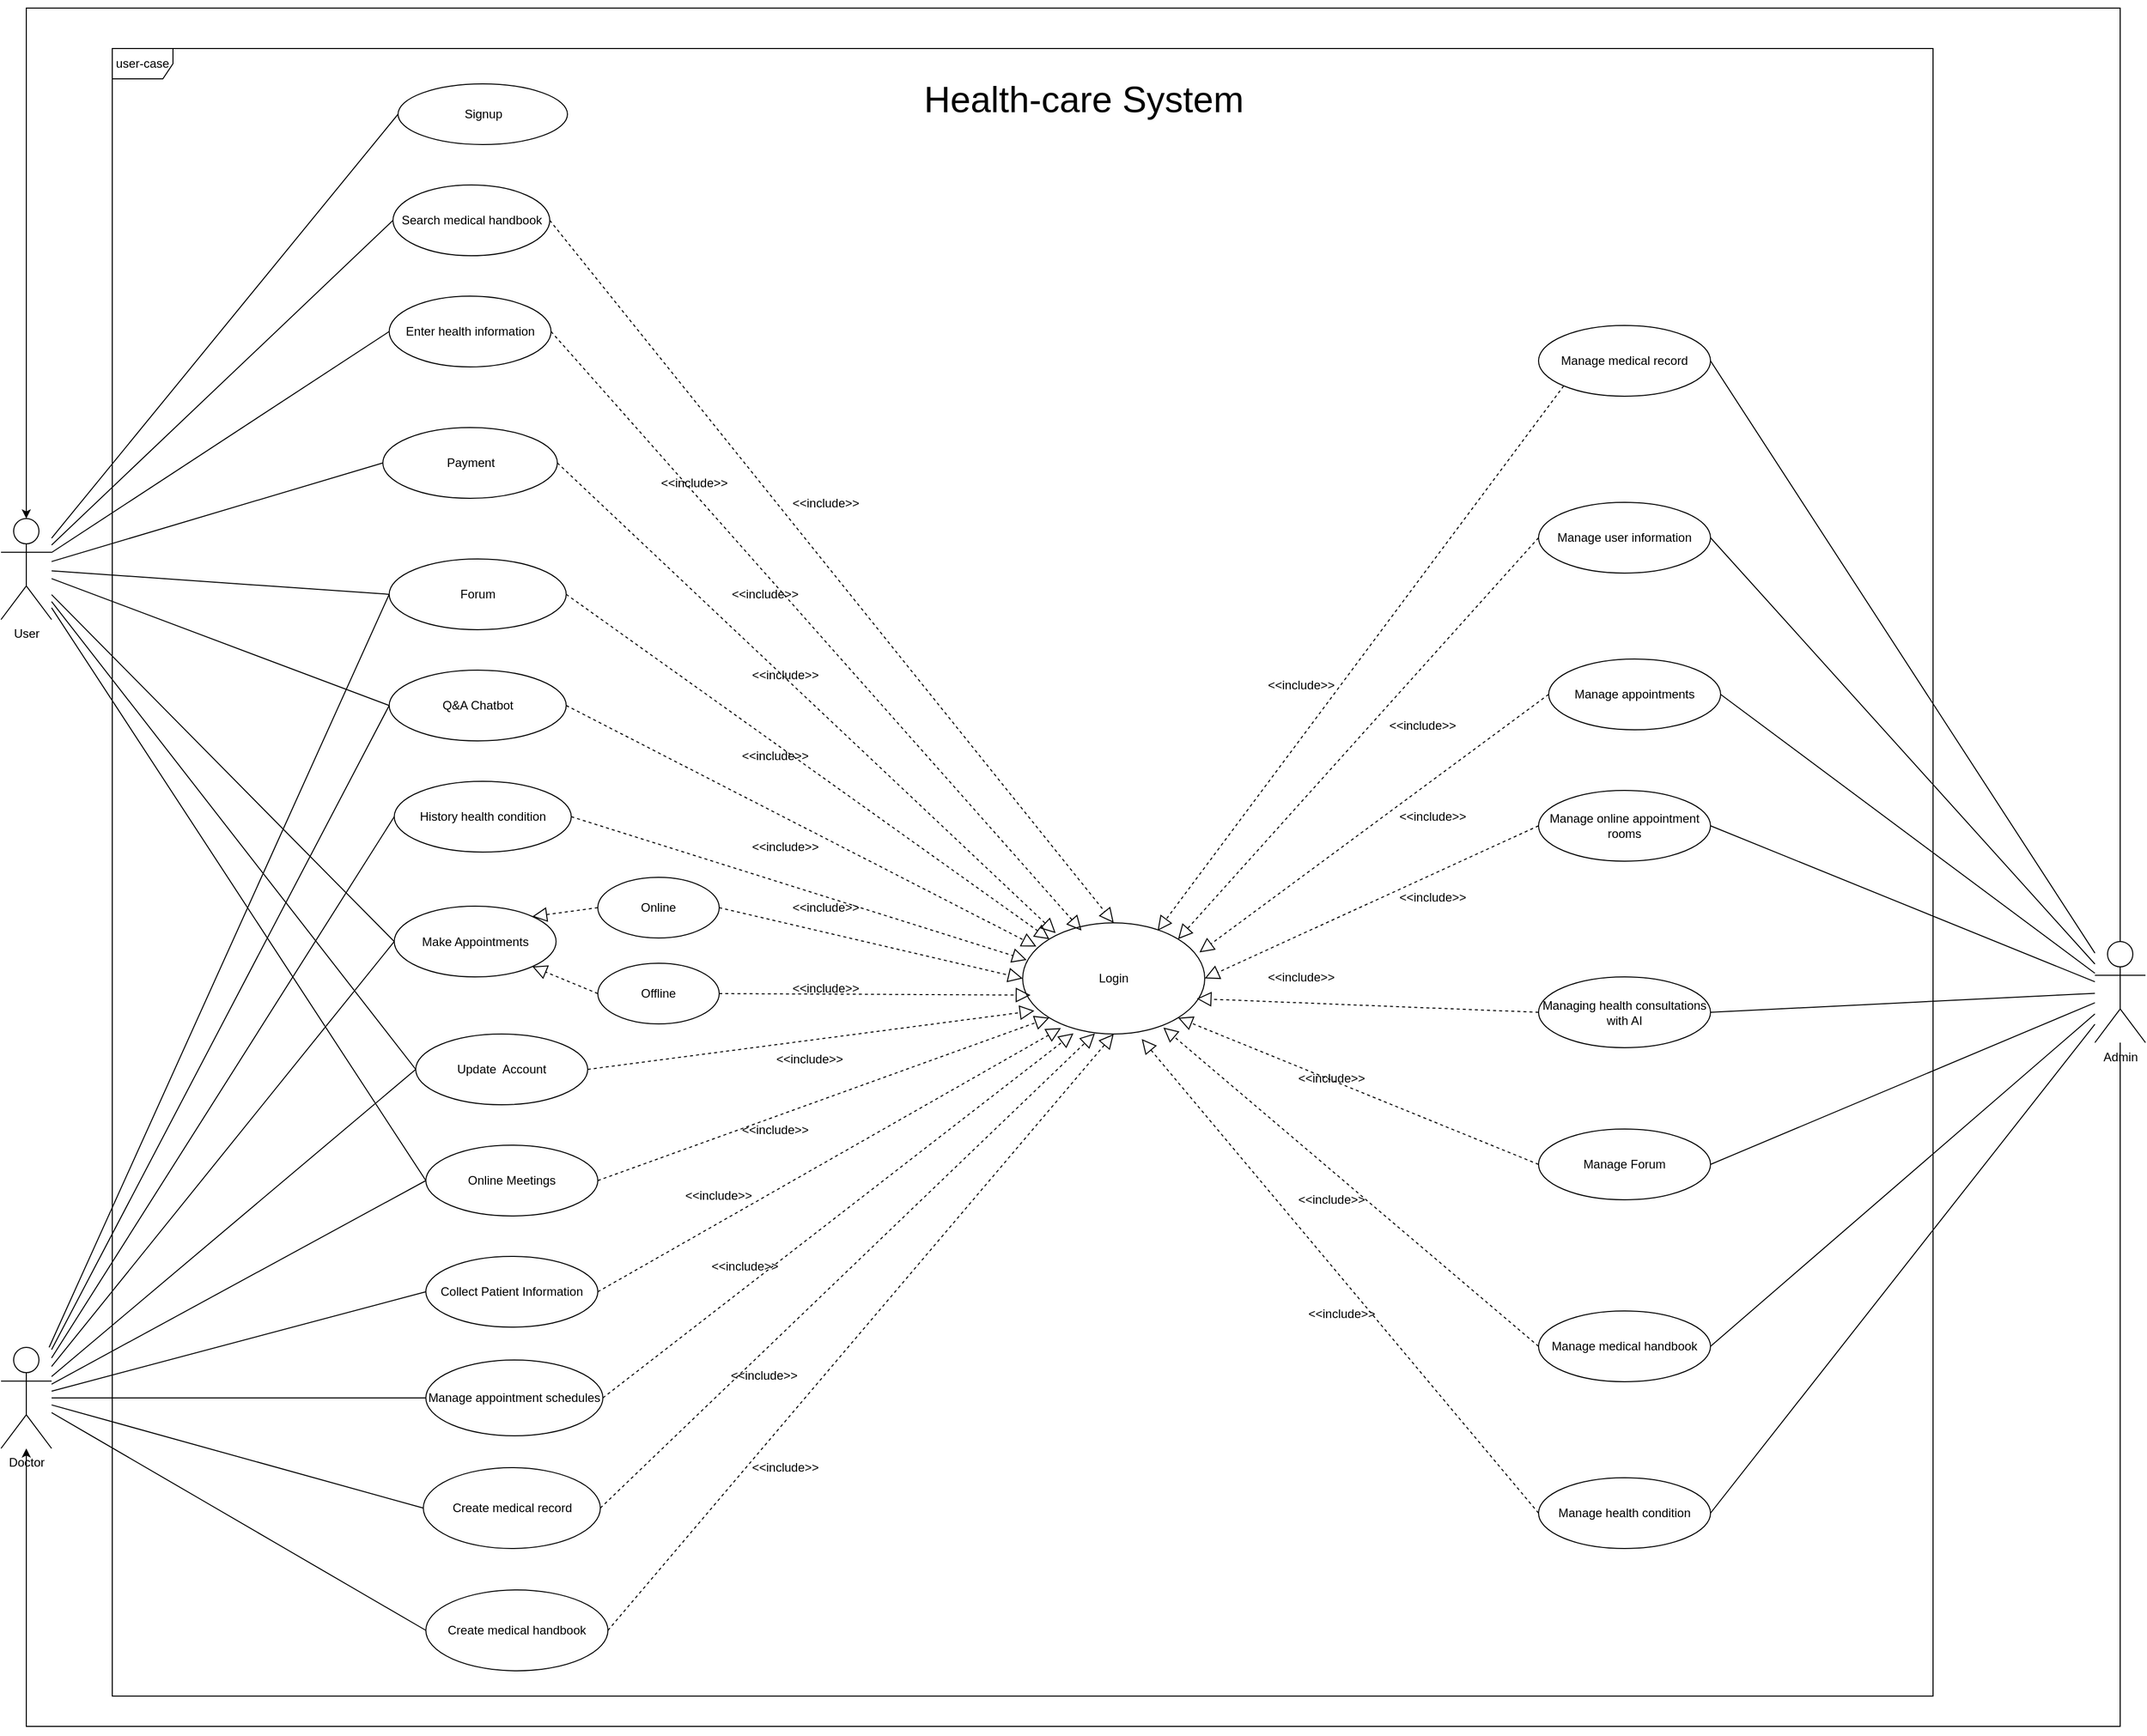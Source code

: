<mxfile version="24.6.5" type="device">
  <diagram name="Page-1" id="YpmFl6RLY5-rkexw7wI3">
    <mxGraphModel dx="2492" dy="1916" grid="1" gridSize="10" guides="1" tooltips="1" connect="1" arrows="1" fold="1" page="1" pageScale="1" pageWidth="827" pageHeight="1169" math="0" shadow="0">
      <root>
        <mxCell id="0" />
        <mxCell id="1" parent="0" />
        <mxCell id="4" value="Enter health information" style="ellipse;whiteSpace=wrap;html=1;" parent="1" vertex="1">
          <mxGeometry x="273.75" y="25" width="160" height="70" as="geometry" />
        </mxCell>
        <mxCell id="8" value="Q&amp;amp;A Chatbot" style="ellipse;whiteSpace=wrap;html=1;" parent="1" vertex="1">
          <mxGeometry x="273.75" y="395" width="175" height="70" as="geometry" />
        </mxCell>
        <mxCell id="I8SMGzkrn-MTmd3JpzDd-20" value="User" style="shape=umlActor;verticalLabelPosition=bottom;verticalAlign=top;html=1;outlineConnect=0;" parent="1" vertex="1">
          <mxGeometry x="-110" y="245" width="50" height="100" as="geometry" />
        </mxCell>
        <mxCell id="I8SMGzkrn-MTmd3JpzDd-22" value="Signup" style="ellipse;whiteSpace=wrap;html=1;" parent="1" vertex="1">
          <mxGeometry x="282.5" y="-185" width="167.5" height="60" as="geometry" />
        </mxCell>
        <mxCell id="I8SMGzkrn-MTmd3JpzDd-23" value="Login" style="ellipse;whiteSpace=wrap;html=1;" parent="1" vertex="1">
          <mxGeometry x="900" y="645" width="180" height="110" as="geometry" />
        </mxCell>
        <mxCell id="I8SMGzkrn-MTmd3JpzDd-28" value="Payment" style="ellipse;whiteSpace=wrap;html=1;" parent="1" vertex="1">
          <mxGeometry x="267.5" y="155" width="172.5" height="70" as="geometry" />
        </mxCell>
        <mxCell id="I8SMGzkrn-MTmd3JpzDd-29" value="" style="endArrow=none;html=1;rounded=0;entryX=0;entryY=0.5;entryDx=0;entryDy=0;" parent="1" source="I8SMGzkrn-MTmd3JpzDd-20" target="I8SMGzkrn-MTmd3JpzDd-71" edge="1">
          <mxGeometry width="50" height="50" relative="1" as="geometry">
            <mxPoint x="210" y="635" as="sourcePoint" />
            <mxPoint x="260" y="895" as="targetPoint" />
          </mxGeometry>
        </mxCell>
        <mxCell id="I8SMGzkrn-MTmd3JpzDd-31" value="" style="endArrow=none;html=1;rounded=0;entryX=0;entryY=0.5;entryDx=0;entryDy=0;" parent="1" source="I8SMGzkrn-MTmd3JpzDd-20" target="I8SMGzkrn-MTmd3JpzDd-74" edge="1">
          <mxGeometry width="50" height="50" relative="1" as="geometry">
            <mxPoint x="210" y="635" as="sourcePoint" />
            <mxPoint x="252.5" y="635" as="targetPoint" />
          </mxGeometry>
        </mxCell>
        <mxCell id="I8SMGzkrn-MTmd3JpzDd-32" value="" style="endArrow=none;html=1;rounded=0;entryX=0;entryY=0.5;entryDx=0;entryDy=0;" parent="1" source="I8SMGzkrn-MTmd3JpzDd-20" target="I8SMGzkrn-MTmd3JpzDd-72" edge="1">
          <mxGeometry width="50" height="50" relative="1" as="geometry">
            <mxPoint x="220" y="645" as="sourcePoint" />
            <mxPoint x="272.5" y="785.0" as="targetPoint" />
          </mxGeometry>
        </mxCell>
        <mxCell id="I8SMGzkrn-MTmd3JpzDd-33" value="" style="endArrow=none;html=1;rounded=0;entryX=0;entryY=0.5;entryDx=0;entryDy=0;" parent="1" source="I8SMGzkrn-MTmd3JpzDd-20" target="8" edge="1">
          <mxGeometry width="50" height="50" relative="1" as="geometry">
            <mxPoint x="230" y="655" as="sourcePoint" />
            <mxPoint x="280" y="605" as="targetPoint" />
          </mxGeometry>
        </mxCell>
        <mxCell id="I8SMGzkrn-MTmd3JpzDd-34" value="" style="endArrow=none;html=1;rounded=0;entryX=0;entryY=0.5;entryDx=0;entryDy=0;" parent="1" source="I8SMGzkrn-MTmd3JpzDd-20" target="I8SMGzkrn-MTmd3JpzDd-28" edge="1">
          <mxGeometry width="50" height="50" relative="1" as="geometry">
            <mxPoint x="240" y="665" as="sourcePoint" />
            <mxPoint x="240" y="375" as="targetPoint" />
          </mxGeometry>
        </mxCell>
        <mxCell id="I8SMGzkrn-MTmd3JpzDd-35" value="" style="endArrow=none;html=1;rounded=0;entryX=0;entryY=0.5;entryDx=0;entryDy=0;" parent="1" source="I8SMGzkrn-MTmd3JpzDd-20" target="I8SMGzkrn-MTmd3JpzDd-76" edge="1">
          <mxGeometry width="50" height="50" relative="1" as="geometry">
            <mxPoint x="250" y="675" as="sourcePoint" />
            <mxPoint x="267.5" y="220" as="targetPoint" />
          </mxGeometry>
        </mxCell>
        <mxCell id="I8SMGzkrn-MTmd3JpzDd-36" value="" style="endArrow=none;html=1;rounded=0;entryX=0;entryY=0.5;entryDx=0;entryDy=0;" parent="1" source="I8SMGzkrn-MTmd3JpzDd-20" target="4" edge="1">
          <mxGeometry width="50" height="50" relative="1" as="geometry">
            <mxPoint x="260" y="685" as="sourcePoint" />
            <mxPoint x="310" y="635" as="targetPoint" />
          </mxGeometry>
        </mxCell>
        <mxCell id="I8SMGzkrn-MTmd3JpzDd-37" value="" style="endArrow=none;html=1;rounded=0;entryX=0;entryY=0.5;entryDx=0;entryDy=0;" parent="1" source="I8SMGzkrn-MTmd3JpzDd-20" target="I8SMGzkrn-MTmd3JpzDd-77" edge="1">
          <mxGeometry width="50" height="50" relative="1" as="geometry">
            <mxPoint x="-40" y="315" as="sourcePoint" />
            <mxPoint x="240" y="15" as="targetPoint" />
          </mxGeometry>
        </mxCell>
        <mxCell id="I8SMGzkrn-MTmd3JpzDd-38" value="" style="endArrow=none;html=1;rounded=0;entryX=0;entryY=0.5;entryDx=0;entryDy=0;" parent="1" source="I8SMGzkrn-MTmd3JpzDd-20" target="I8SMGzkrn-MTmd3JpzDd-22" edge="1">
          <mxGeometry width="50" height="50" relative="1" as="geometry">
            <mxPoint x="280" y="705" as="sourcePoint" />
            <mxPoint x="330" y="655" as="targetPoint" />
          </mxGeometry>
        </mxCell>
        <mxCell id="I8SMGzkrn-MTmd3JpzDd-39" value="" style="endArrow=block;dashed=1;endFill=0;endSize=12;html=1;rounded=0;entryX=0.5;entryY=0;entryDx=0;entryDy=0;exitX=1;exitY=0.5;exitDx=0;exitDy=0;" parent="1" source="I8SMGzkrn-MTmd3JpzDd-77" target="I8SMGzkrn-MTmd3JpzDd-23" edge="1">
          <mxGeometry width="160" relative="1" as="geometry">
            <mxPoint x="197.5" y="-55" as="sourcePoint" />
            <mxPoint x="650" y="560" as="targetPoint" />
          </mxGeometry>
        </mxCell>
        <mxCell id="I8SMGzkrn-MTmd3JpzDd-40" value="&amp;lt;&amp;lt;include&amp;gt;&amp;gt;" style="text;html=1;align=center;verticalAlign=middle;resizable=0;points=[];autosize=1;strokeColor=none;fillColor=none;" parent="1" vertex="1">
          <mxGeometry x="660" y="215" width="90" height="30" as="geometry" />
        </mxCell>
        <mxCell id="I8SMGzkrn-MTmd3JpzDd-41" value="" style="endArrow=block;dashed=1;endFill=0;endSize=12;html=1;rounded=0;exitX=1;exitY=0.5;exitDx=0;exitDy=0;entryX=0.323;entryY=0.069;entryDx=0;entryDy=0;entryPerimeter=0;" parent="1" source="4" target="I8SMGzkrn-MTmd3JpzDd-23" edge="1">
          <mxGeometry width="160" relative="1" as="geometry">
            <mxPoint x="490" y="-30" as="sourcePoint" />
            <mxPoint x="660" y="160" as="targetPoint" />
          </mxGeometry>
        </mxCell>
        <mxCell id="I8SMGzkrn-MTmd3JpzDd-44" value="" style="endArrow=block;dashed=1;endFill=0;endSize=12;html=1;rounded=0;exitX=1;exitY=0.5;exitDx=0;exitDy=0;entryX=0.181;entryY=0.092;entryDx=0;entryDy=0;entryPerimeter=0;" parent="1" source="I8SMGzkrn-MTmd3JpzDd-28" target="I8SMGzkrn-MTmd3JpzDd-23" edge="1">
          <mxGeometry width="160" relative="1" as="geometry">
            <mxPoint x="220" y="370" as="sourcePoint" />
            <mxPoint x="860" y="610" as="targetPoint" />
          </mxGeometry>
        </mxCell>
        <mxCell id="I8SMGzkrn-MTmd3JpzDd-45" value="" style="endArrow=block;dashed=1;endFill=0;endSize=12;html=1;rounded=0;exitX=1;exitY=0.5;exitDx=0;exitDy=0;entryX=0;entryY=0;entryDx=0;entryDy=0;" parent="1" source="I8SMGzkrn-MTmd3JpzDd-76" target="I8SMGzkrn-MTmd3JpzDd-23" edge="1">
          <mxGeometry width="160" relative="1" as="geometry">
            <mxPoint x="197.5" y="205" as="sourcePoint" />
            <mxPoint x="910" y="670" as="targetPoint" />
          </mxGeometry>
        </mxCell>
        <mxCell id="I8SMGzkrn-MTmd3JpzDd-46" value="&amp;lt;&amp;lt;include&amp;gt;&amp;gt;" style="text;html=1;align=center;verticalAlign=middle;resizable=0;points=[];autosize=1;strokeColor=none;fillColor=none;" parent="1" vertex="1">
          <mxGeometry x="530" y="195" width="90" height="30" as="geometry" />
        </mxCell>
        <mxCell id="I8SMGzkrn-MTmd3JpzDd-48" value="&amp;lt;&amp;lt;include&amp;gt;&amp;gt;" style="text;html=1;align=center;verticalAlign=middle;resizable=0;points=[];autosize=1;strokeColor=none;fillColor=none;" parent="1" vertex="1">
          <mxGeometry x="600" y="305" width="90" height="30" as="geometry" />
        </mxCell>
        <mxCell id="I8SMGzkrn-MTmd3JpzDd-49" value="" style="endArrow=block;dashed=1;endFill=0;endSize=12;html=1;rounded=0;exitX=1;exitY=0.5;exitDx=0;exitDy=0;entryX=0.075;entryY=0.213;entryDx=0;entryDy=0;entryPerimeter=0;" parent="1" source="8" target="I8SMGzkrn-MTmd3JpzDd-23" edge="1">
          <mxGeometry width="160" relative="1" as="geometry">
            <mxPoint x="490" y="320" as="sourcePoint" />
            <mxPoint x="860" y="660" as="targetPoint" />
          </mxGeometry>
        </mxCell>
        <mxCell id="I8SMGzkrn-MTmd3JpzDd-50" value="&amp;lt;&amp;lt;include&amp;gt;&amp;gt;" style="text;html=1;align=center;verticalAlign=middle;resizable=0;points=[];autosize=1;strokeColor=none;fillColor=none;" parent="1" vertex="1">
          <mxGeometry x="620" y="385" width="90" height="30" as="geometry" />
        </mxCell>
        <mxCell id="I8SMGzkrn-MTmd3JpzDd-51" value="" style="endArrow=block;dashed=1;endFill=0;endSize=12;html=1;rounded=0;exitX=1;exitY=0.5;exitDx=0;exitDy=0;entryX=0;entryY=0.5;entryDx=0;entryDy=0;" parent="1" source="I8SMGzkrn-MTmd3JpzDd-81" target="I8SMGzkrn-MTmd3JpzDd-23" edge="1">
          <mxGeometry width="160" relative="1" as="geometry">
            <mxPoint x="410" y="680" as="sourcePoint" />
            <mxPoint x="1170" y="740" as="targetPoint" />
          </mxGeometry>
        </mxCell>
        <mxCell id="I8SMGzkrn-MTmd3JpzDd-52" value="&amp;lt;&amp;lt;include&amp;gt;&amp;gt;" style="text;html=1;align=center;verticalAlign=middle;resizable=0;points=[];autosize=1;strokeColor=none;fillColor=none;" parent="1" vertex="1">
          <mxGeometry x="644" y="764.5" width="90" height="30" as="geometry" />
        </mxCell>
        <mxCell id="I8SMGzkrn-MTmd3JpzDd-53" value="" style="endArrow=block;dashed=1;endFill=0;endSize=12;html=1;rounded=0;exitX=1;exitY=0.5;exitDx=0;exitDy=0;entryX=0.064;entryY=0.791;entryDx=0;entryDy=0;entryPerimeter=0;" parent="1" source="I8SMGzkrn-MTmd3JpzDd-72" target="I8SMGzkrn-MTmd3JpzDd-23" edge="1">
          <mxGeometry width="160" relative="1" as="geometry">
            <mxPoint x="202.5" y="770.0" as="sourcePoint" />
            <mxPoint x="1170" y="760" as="targetPoint" />
          </mxGeometry>
        </mxCell>
        <mxCell id="I8SMGzkrn-MTmd3JpzDd-54" value="&amp;lt;&amp;lt;include&amp;gt;&amp;gt;" style="text;html=1;align=center;verticalAlign=middle;resizable=0;points=[];autosize=1;strokeColor=none;fillColor=none;" parent="1" vertex="1">
          <mxGeometry x="610" y="465" width="90" height="30" as="geometry" />
        </mxCell>
        <mxCell id="I8SMGzkrn-MTmd3JpzDd-55" value="" style="endArrow=block;dashed=1;endFill=0;endSize=12;html=1;rounded=0;exitX=1;exitY=0.5;exitDx=0;exitDy=0;entryX=0;entryY=1;entryDx=0;entryDy=0;" parent="1" source="I8SMGzkrn-MTmd3JpzDd-71" target="I8SMGzkrn-MTmd3JpzDd-23" edge="1">
          <mxGeometry width="160" relative="1" as="geometry">
            <mxPoint x="260" y="900" as="sourcePoint" />
            <mxPoint x="1070" y="790" as="targetPoint" />
          </mxGeometry>
        </mxCell>
        <mxCell id="I8SMGzkrn-MTmd3JpzDd-56" value="&amp;lt;&amp;lt;include&amp;gt;&amp;gt;" style="text;html=1;align=center;verticalAlign=middle;resizable=0;points=[];autosize=1;strokeColor=none;fillColor=none;" parent="1" vertex="1">
          <mxGeometry x="660" y="615" width="90" height="30" as="geometry" />
        </mxCell>
        <mxCell id="I8SMGzkrn-MTmd3JpzDd-59" value="Doctor" style="shape=umlActor;verticalLabelPosition=bottom;verticalAlign=top;html=1;outlineConnect=0;" parent="1" vertex="1">
          <mxGeometry x="-110" y="1065" width="50" height="100" as="geometry" />
        </mxCell>
        <mxCell id="I8SMGzkrn-MTmd3JpzDd-150" style="edgeStyle=orthogonalEdgeStyle;rounded=0;orthogonalLoop=1;jettySize=auto;html=1;entryX=0.5;entryY=0;entryDx=0;entryDy=0;entryPerimeter=0;" parent="1" source="I8SMGzkrn-MTmd3JpzDd-62" target="I8SMGzkrn-MTmd3JpzDd-20" edge="1">
          <mxGeometry relative="1" as="geometry">
            <mxPoint x="-172.0" y="-180" as="targetPoint" />
            <Array as="points">
              <mxPoint x="1985" y="-260" />
              <mxPoint x="-85" y="-260" />
            </Array>
          </mxGeometry>
        </mxCell>
        <mxCell id="I8SMGzkrn-MTmd3JpzDd-151" style="edgeStyle=orthogonalEdgeStyle;rounded=0;orthogonalLoop=1;jettySize=auto;html=1;" parent="1" source="I8SMGzkrn-MTmd3JpzDd-62" target="I8SMGzkrn-MTmd3JpzDd-59" edge="1">
          <mxGeometry relative="1" as="geometry">
            <mxPoint x="-110" y="1510" as="targetPoint" />
            <Array as="points">
              <mxPoint x="1985" y="1440" />
              <mxPoint x="-85" y="1440" />
            </Array>
          </mxGeometry>
        </mxCell>
        <mxCell id="I8SMGzkrn-MTmd3JpzDd-62" value="Admin" style="shape=umlActor;verticalLabelPosition=bottom;verticalAlign=top;html=1;outlineConnect=0;" parent="1" vertex="1">
          <mxGeometry x="1960" y="663.5" width="50" height="100" as="geometry" />
        </mxCell>
        <mxCell id="I8SMGzkrn-MTmd3JpzDd-64" value="Collect Patient Information" style="ellipse;whiteSpace=wrap;html=1;" parent="1" vertex="1">
          <mxGeometry x="310" y="975" width="170" height="70" as="geometry" />
        </mxCell>
        <mxCell id="I8SMGzkrn-MTmd3JpzDd-66" value="" style="endArrow=none;html=1;rounded=0;entryX=0;entryY=0.5;entryDx=0;entryDy=0;" parent="1" source="I8SMGzkrn-MTmd3JpzDd-59" target="I8SMGzkrn-MTmd3JpzDd-64" edge="1">
          <mxGeometry width="50" height="50" relative="1" as="geometry">
            <mxPoint x="1350" y="675" as="sourcePoint" />
            <mxPoint x="1400" y="625" as="targetPoint" />
          </mxGeometry>
        </mxCell>
        <mxCell id="I8SMGzkrn-MTmd3JpzDd-68" value="" style="endArrow=none;html=1;rounded=0;entryX=0;entryY=0.5;entryDx=0;entryDy=0;" parent="1" source="I8SMGzkrn-MTmd3JpzDd-59" target="I8SMGzkrn-MTmd3JpzDd-71" edge="1">
          <mxGeometry width="50" height="50" relative="1" as="geometry">
            <mxPoint x="-150" y="1235" as="sourcePoint" />
            <mxPoint x="70" y="845" as="targetPoint" />
          </mxGeometry>
        </mxCell>
        <mxCell id="I8SMGzkrn-MTmd3JpzDd-71" value="Online Meetings" style="ellipse;whiteSpace=wrap;html=1;" parent="1" vertex="1">
          <mxGeometry x="310" y="865" width="170" height="70" as="geometry" />
        </mxCell>
        <mxCell id="I8SMGzkrn-MTmd3JpzDd-72" value="Update&amp;nbsp; Account" style="ellipse;whiteSpace=wrap;html=1;" parent="1" vertex="1">
          <mxGeometry x="300" y="755" width="170" height="70" as="geometry" />
        </mxCell>
        <mxCell id="I8SMGzkrn-MTmd3JpzDd-73" value="Manage appointment schedules" style="ellipse;whiteSpace=wrap;html=1;" parent="1" vertex="1">
          <mxGeometry x="310" y="1077.5" width="175" height="75" as="geometry" />
        </mxCell>
        <mxCell id="I8SMGzkrn-MTmd3JpzDd-74" value="Make Appointments" style="ellipse;whiteSpace=wrap;html=1;" parent="1" vertex="1">
          <mxGeometry x="278.75" y="628.5" width="160" height="70" as="geometry" />
        </mxCell>
        <mxCell id="I8SMGzkrn-MTmd3JpzDd-76" value="Forum" style="ellipse;whiteSpace=wrap;html=1;" parent="1" vertex="1">
          <mxGeometry x="273.75" y="285" width="175" height="70" as="geometry" />
        </mxCell>
        <mxCell id="I8SMGzkrn-MTmd3JpzDd-77" value="Search medical handbook" style="ellipse;whiteSpace=wrap;html=1;" parent="1" vertex="1">
          <mxGeometry x="277.5" y="-85" width="155" height="70" as="geometry" />
        </mxCell>
        <mxCell id="I8SMGzkrn-MTmd3JpzDd-80" value="" style="endArrow=block;dashed=1;endFill=0;endSize=12;html=1;rounded=0;entryX=1;entryY=0;entryDx=0;entryDy=0;exitX=0;exitY=0.5;exitDx=0;exitDy=0;" parent="1" source="I8SMGzkrn-MTmd3JpzDd-81" target="I8SMGzkrn-MTmd3JpzDd-74" edge="1">
          <mxGeometry width="160" relative="1" as="geometry">
            <mxPoint x="480" y="585" as="sourcePoint" />
            <mxPoint x="610" y="715" as="targetPoint" />
          </mxGeometry>
        </mxCell>
        <mxCell id="I8SMGzkrn-MTmd3JpzDd-81" value="Online" style="ellipse;whiteSpace=wrap;html=1;" parent="1" vertex="1">
          <mxGeometry x="480" y="600" width="120" height="60" as="geometry" />
        </mxCell>
        <mxCell id="I8SMGzkrn-MTmd3JpzDd-83" value="Offline" style="ellipse;whiteSpace=wrap;html=1;" parent="1" vertex="1">
          <mxGeometry x="480" y="685" width="120" height="60" as="geometry" />
        </mxCell>
        <mxCell id="I8SMGzkrn-MTmd3JpzDd-84" value="" style="endArrow=block;dashed=1;endFill=0;endSize=12;html=1;rounded=0;entryX=1;entryY=1;entryDx=0;entryDy=0;exitX=0;exitY=0.5;exitDx=0;exitDy=0;" parent="1" source="I8SMGzkrn-MTmd3JpzDd-83" target="I8SMGzkrn-MTmd3JpzDd-74" edge="1">
          <mxGeometry width="160" relative="1" as="geometry">
            <mxPoint x="450" y="715" as="sourcePoint" />
            <mxPoint x="610" y="715" as="targetPoint" />
          </mxGeometry>
        </mxCell>
        <mxCell id="I8SMGzkrn-MTmd3JpzDd-85" value="" style="endArrow=block;dashed=1;endFill=0;endSize=12;html=1;rounded=0;exitX=1;exitY=0.5;exitDx=0;exitDy=0;entryX=0.043;entryY=0.65;entryDx=0;entryDy=0;entryPerimeter=0;" parent="1" source="I8SMGzkrn-MTmd3JpzDd-83" target="I8SMGzkrn-MTmd3JpzDd-23" edge="1">
          <mxGeometry width="160" relative="1" as="geometry">
            <mxPoint x="360" y="590" as="sourcePoint" />
            <mxPoint x="1180" y="750" as="targetPoint" />
          </mxGeometry>
        </mxCell>
        <mxCell id="I8SMGzkrn-MTmd3JpzDd-86" value="&amp;lt;&amp;lt;include&amp;gt;&amp;gt;" style="text;html=1;align=center;verticalAlign=middle;resizable=0;points=[];autosize=1;strokeColor=none;fillColor=none;" parent="1" vertex="1">
          <mxGeometry x="660" y="694.5" width="90" height="30" as="geometry" />
        </mxCell>
        <mxCell id="I8SMGzkrn-MTmd3JpzDd-87" value="&amp;lt;&amp;lt;include&amp;gt;&amp;gt;" style="text;html=1;align=center;verticalAlign=middle;resizable=0;points=[];autosize=1;strokeColor=none;fillColor=none;" parent="1" vertex="1">
          <mxGeometry x="610" y="835" width="90" height="30" as="geometry" />
        </mxCell>
        <mxCell id="I8SMGzkrn-MTmd3JpzDd-88" value="" style="endArrow=none;html=1;rounded=0;entryX=0;entryY=0.5;entryDx=0;entryDy=0;" parent="1" source="I8SMGzkrn-MTmd3JpzDd-59" target="I8SMGzkrn-MTmd3JpzDd-72" edge="1">
          <mxGeometry width="50" height="50" relative="1" as="geometry">
            <mxPoint x="-180" y="1280" as="sourcePoint" />
            <mxPoint x="334" y="974" as="targetPoint" />
          </mxGeometry>
        </mxCell>
        <mxCell id="I8SMGzkrn-MTmd3JpzDd-89" value="" style="endArrow=none;html=1;rounded=0;entryX=0;entryY=0.5;entryDx=0;entryDy=0;" parent="1" source="I8SMGzkrn-MTmd3JpzDd-59" target="I8SMGzkrn-MTmd3JpzDd-74" edge="1">
          <mxGeometry width="50" height="50" relative="1" as="geometry">
            <mxPoint x="-150" y="1125" as="sourcePoint" />
            <mxPoint x="270" y="735" as="targetPoint" />
          </mxGeometry>
        </mxCell>
        <mxCell id="I8SMGzkrn-MTmd3JpzDd-90" value="" style="endArrow=none;html=1;rounded=0;entryX=0;entryY=0.5;entryDx=0;entryDy=0;" parent="1" source="I8SMGzkrn-MTmd3JpzDd-59" target="I8SMGzkrn-MTmd3JpzDd-73" edge="1">
          <mxGeometry width="50" height="50" relative="1" as="geometry">
            <mxPoint x="360" y="1185" as="sourcePoint" />
            <mxPoint x="410" y="1135" as="targetPoint" />
          </mxGeometry>
        </mxCell>
        <mxCell id="I8SMGzkrn-MTmd3JpzDd-91" value="Create medical record" style="ellipse;whiteSpace=wrap;html=1;" parent="1" vertex="1">
          <mxGeometry x="307.5" y="1184" width="175" height="80" as="geometry" />
        </mxCell>
        <mxCell id="I8SMGzkrn-MTmd3JpzDd-92" value="" style="endArrow=none;html=1;rounded=0;entryX=0;entryY=0.5;entryDx=0;entryDy=0;" parent="1" source="I8SMGzkrn-MTmd3JpzDd-59" target="I8SMGzkrn-MTmd3JpzDd-91" edge="1">
          <mxGeometry width="50" height="50" relative="1" as="geometry">
            <mxPoint x="360" y="1185" as="sourcePoint" />
            <mxPoint x="410" y="1135" as="targetPoint" />
          </mxGeometry>
        </mxCell>
        <mxCell id="I8SMGzkrn-MTmd3JpzDd-93" value="" style="endArrow=none;html=1;rounded=0;entryX=0;entryY=0.5;entryDx=0;entryDy=0;" parent="1" source="I8SMGzkrn-MTmd3JpzDd-59" target="8" edge="1">
          <mxGeometry width="50" height="50" relative="1" as="geometry">
            <mxPoint x="360" y="945" as="sourcePoint" />
            <mxPoint x="410" y="895" as="targetPoint" />
          </mxGeometry>
        </mxCell>
        <mxCell id="I8SMGzkrn-MTmd3JpzDd-94" value="" style="endArrow=none;html=1;rounded=0;entryX=0;entryY=0.5;entryDx=0;entryDy=0;" parent="1" source="I8SMGzkrn-MTmd3JpzDd-59" target="I8SMGzkrn-MTmd3JpzDd-76" edge="1">
          <mxGeometry width="50" height="50" relative="1" as="geometry">
            <mxPoint x="360" y="865" as="sourcePoint" />
            <mxPoint x="410" y="815" as="targetPoint" />
          </mxGeometry>
        </mxCell>
        <mxCell id="I8SMGzkrn-MTmd3JpzDd-95" value="Create medical handbook" style="ellipse;whiteSpace=wrap;html=1;" parent="1" vertex="1">
          <mxGeometry x="310" y="1305" width="180" height="80" as="geometry" />
        </mxCell>
        <mxCell id="I8SMGzkrn-MTmd3JpzDd-96" value="" style="endArrow=none;html=1;rounded=0;entryX=0;entryY=0.5;entryDx=0;entryDy=0;" parent="1" source="I8SMGzkrn-MTmd3JpzDd-59" target="I8SMGzkrn-MTmd3JpzDd-95" edge="1">
          <mxGeometry width="50" height="50" relative="1" as="geometry">
            <mxPoint x="360" y="1575" as="sourcePoint" />
            <mxPoint x="410" y="1525" as="targetPoint" />
          </mxGeometry>
        </mxCell>
        <mxCell id="I8SMGzkrn-MTmd3JpzDd-97" value="" style="endArrow=block;dashed=1;endFill=0;endSize=12;html=1;rounded=0;exitX=1;exitY=0.5;exitDx=0;exitDy=0;entryX=0.21;entryY=0.947;entryDx=0;entryDy=0;entryPerimeter=0;" parent="1" source="I8SMGzkrn-MTmd3JpzDd-64" target="I8SMGzkrn-MTmd3JpzDd-23" edge="1">
          <mxGeometry width="160" relative="1" as="geometry">
            <mxPoint x="350" y="1050" as="sourcePoint" />
            <mxPoint x="1200" y="830" as="targetPoint" />
          </mxGeometry>
        </mxCell>
        <mxCell id="I8SMGzkrn-MTmd3JpzDd-98" value="" style="endArrow=block;dashed=1;endFill=0;endSize=12;html=1;rounded=0;entryX=0.279;entryY=0.994;entryDx=0;entryDy=0;entryPerimeter=0;exitX=1;exitY=0.5;exitDx=0;exitDy=0;" parent="1" source="I8SMGzkrn-MTmd3JpzDd-73" target="I8SMGzkrn-MTmd3JpzDd-23" edge="1">
          <mxGeometry width="160" relative="1" as="geometry">
            <mxPoint x="600" y="1180" as="sourcePoint" />
            <mxPoint x="760" y="1180" as="targetPoint" />
          </mxGeometry>
        </mxCell>
        <mxCell id="I8SMGzkrn-MTmd3JpzDd-99" value="" style="endArrow=block;dashed=1;endFill=0;endSize=12;html=1;rounded=0;entryX=0.397;entryY=0.994;entryDx=0;entryDy=0;entryPerimeter=0;exitX=1;exitY=0.5;exitDx=0;exitDy=0;" parent="1" source="I8SMGzkrn-MTmd3JpzDd-91" target="I8SMGzkrn-MTmd3JpzDd-23" edge="1">
          <mxGeometry width="160" relative="1" as="geometry">
            <mxPoint x="600" y="1050" as="sourcePoint" />
            <mxPoint x="760" y="1050" as="targetPoint" />
          </mxGeometry>
        </mxCell>
        <mxCell id="I8SMGzkrn-MTmd3JpzDd-100" value="" style="endArrow=block;dashed=1;endFill=0;endSize=12;html=1;rounded=0;entryX=0.5;entryY=1;entryDx=0;entryDy=0;exitX=1;exitY=0.5;exitDx=0;exitDy=0;" parent="1" source="I8SMGzkrn-MTmd3JpzDd-95" target="I8SMGzkrn-MTmd3JpzDd-23" edge="1">
          <mxGeometry width="160" relative="1" as="geometry">
            <mxPoint x="600" y="1300" as="sourcePoint" />
            <mxPoint x="760" y="1300" as="targetPoint" />
          </mxGeometry>
        </mxCell>
        <mxCell id="I8SMGzkrn-MTmd3JpzDd-101" value="&amp;lt;&amp;lt;include&amp;gt;&amp;gt;" style="text;html=1;align=center;verticalAlign=middle;resizable=0;points=[];autosize=1;strokeColor=none;fillColor=none;" parent="1" vertex="1">
          <mxGeometry x="554" y="900" width="90" height="30" as="geometry" />
        </mxCell>
        <mxCell id="I8SMGzkrn-MTmd3JpzDd-103" value="&amp;lt;&amp;lt;include&amp;gt;&amp;gt;" style="text;html=1;align=center;verticalAlign=middle;resizable=0;points=[];autosize=1;strokeColor=none;fillColor=none;" parent="1" vertex="1">
          <mxGeometry x="580" y="970" width="90" height="30" as="geometry" />
        </mxCell>
        <mxCell id="I8SMGzkrn-MTmd3JpzDd-104" value="&amp;lt;&amp;lt;include&amp;gt;&amp;gt;" style="text;html=1;align=center;verticalAlign=middle;resizable=0;points=[];autosize=1;strokeColor=none;fillColor=none;" parent="1" vertex="1">
          <mxGeometry x="599" y="1077.5" width="90" height="30" as="geometry" />
        </mxCell>
        <mxCell id="I8SMGzkrn-MTmd3JpzDd-105" value="&amp;lt;&amp;lt;include&amp;gt;&amp;gt;" style="text;html=1;align=center;verticalAlign=middle;resizable=0;points=[];autosize=1;strokeColor=none;fillColor=none;" parent="1" vertex="1">
          <mxGeometry x="620" y="1169" width="90" height="30" as="geometry" />
        </mxCell>
        <mxCell id="I8SMGzkrn-MTmd3JpzDd-108" value="Manage user information" style="ellipse;whiteSpace=wrap;html=1;" parent="1" vertex="1">
          <mxGeometry x="1410" y="229" width="170" height="70" as="geometry" />
        </mxCell>
        <mxCell id="I8SMGzkrn-MTmd3JpzDd-109" value="Manage appointments" style="ellipse;whiteSpace=wrap;html=1;" parent="1" vertex="1">
          <mxGeometry x="1420" y="384" width="170" height="70" as="geometry" />
        </mxCell>
        <mxCell id="I8SMGzkrn-MTmd3JpzDd-110" value="Manage online appointment rooms" style="ellipse;whiteSpace=wrap;html=1;" parent="1" vertex="1">
          <mxGeometry x="1410" y="514" width="170" height="70" as="geometry" />
        </mxCell>
        <mxCell id="I8SMGzkrn-MTmd3JpzDd-111" value="Managing health consultations with AI" style="ellipse;whiteSpace=wrap;html=1;" parent="1" vertex="1">
          <mxGeometry x="1410" y="698.5" width="170" height="70" as="geometry" />
        </mxCell>
        <mxCell id="I8SMGzkrn-MTmd3JpzDd-112" value="Manage Forum" style="ellipse;whiteSpace=wrap;html=1;" parent="1" vertex="1">
          <mxGeometry x="1410" y="849" width="170" height="70" as="geometry" />
        </mxCell>
        <mxCell id="I8SMGzkrn-MTmd3JpzDd-114" value="Manage medical handbook" style="ellipse;whiteSpace=wrap;html=1;" parent="1" vertex="1">
          <mxGeometry x="1410" y="1029" width="170" height="70" as="geometry" />
        </mxCell>
        <mxCell id="I8SMGzkrn-MTmd3JpzDd-115" value="History&amp;nbsp;health condition" style="ellipse;whiteSpace=wrap;html=1;" parent="1" vertex="1">
          <mxGeometry x="278.75" y="505" width="175" height="70" as="geometry" />
        </mxCell>
        <mxCell id="I8SMGzkrn-MTmd3JpzDd-116" value="" style="endArrow=none;html=1;rounded=0;entryX=0;entryY=0.5;entryDx=0;entryDy=0;" parent="1" source="I8SMGzkrn-MTmd3JpzDd-59" target="I8SMGzkrn-MTmd3JpzDd-115" edge="1">
          <mxGeometry width="50" height="50" relative="1" as="geometry">
            <mxPoint x="310" y="855" as="sourcePoint" />
            <mxPoint x="270" y="605" as="targetPoint" />
          </mxGeometry>
        </mxCell>
        <mxCell id="I8SMGzkrn-MTmd3JpzDd-117" value="" style="endArrow=block;dashed=1;endFill=0;endSize=12;html=1;rounded=0;exitX=1;exitY=0.5;exitDx=0;exitDy=0;entryX=0.022;entryY=0.334;entryDx=0;entryDy=0;entryPerimeter=0;" parent="1" source="I8SMGzkrn-MTmd3JpzDd-115" target="I8SMGzkrn-MTmd3JpzDd-23" edge="1">
          <mxGeometry width="160" relative="1" as="geometry">
            <mxPoint x="30" y="480" as="sourcePoint" />
            <mxPoint x="460" y="570" as="targetPoint" />
          </mxGeometry>
        </mxCell>
        <mxCell id="I8SMGzkrn-MTmd3JpzDd-118" value="&amp;lt;&amp;lt;include&amp;gt;&amp;gt;" style="text;html=1;align=center;verticalAlign=middle;resizable=0;points=[];autosize=1;strokeColor=none;fillColor=none;" parent="1" vertex="1">
          <mxGeometry x="620" y="555" width="90" height="30" as="geometry" />
        </mxCell>
        <mxCell id="I8SMGzkrn-MTmd3JpzDd-119" value="Manage health condition" style="ellipse;whiteSpace=wrap;html=1;" parent="1" vertex="1">
          <mxGeometry x="1410" y="1194" width="170" height="70" as="geometry" />
        </mxCell>
        <mxCell id="I8SMGzkrn-MTmd3JpzDd-120" value="" style="endArrow=none;html=1;rounded=0;exitX=1;exitY=0.5;exitDx=0;exitDy=0;" parent="1" source="I8SMGzkrn-MTmd3JpzDd-114" target="I8SMGzkrn-MTmd3JpzDd-62" edge="1">
          <mxGeometry width="50" height="50" relative="1" as="geometry">
            <mxPoint x="1240" y="1129" as="sourcePoint" />
            <mxPoint x="1290" y="1079" as="targetPoint" />
          </mxGeometry>
        </mxCell>
        <mxCell id="I8SMGzkrn-MTmd3JpzDd-121" value="" style="endArrow=none;html=1;rounded=0;exitX=1;exitY=0.5;exitDx=0;exitDy=0;" parent="1" source="I8SMGzkrn-MTmd3JpzDd-119" target="I8SMGzkrn-MTmd3JpzDd-62" edge="1">
          <mxGeometry width="50" height="50" relative="1" as="geometry">
            <mxPoint x="1250" y="1139" as="sourcePoint" />
            <mxPoint x="1300" y="1089" as="targetPoint" />
          </mxGeometry>
        </mxCell>
        <mxCell id="I8SMGzkrn-MTmd3JpzDd-122" value="" style="endArrow=none;html=1;rounded=0;exitX=1;exitY=0.5;exitDx=0;exitDy=0;" parent="1" source="I8SMGzkrn-MTmd3JpzDd-112" target="I8SMGzkrn-MTmd3JpzDd-62" edge="1">
          <mxGeometry width="50" height="50" relative="1" as="geometry">
            <mxPoint x="1260" y="1149" as="sourcePoint" />
            <mxPoint x="1310" y="1099" as="targetPoint" />
          </mxGeometry>
        </mxCell>
        <mxCell id="I8SMGzkrn-MTmd3JpzDd-123" value="" style="endArrow=none;html=1;rounded=0;exitX=1;exitY=0.5;exitDx=0;exitDy=0;" parent="1" source="I8SMGzkrn-MTmd3JpzDd-111" target="I8SMGzkrn-MTmd3JpzDd-62" edge="1">
          <mxGeometry width="50" height="50" relative="1" as="geometry">
            <mxPoint x="1270" y="1159" as="sourcePoint" />
            <mxPoint x="1320" y="1109" as="targetPoint" />
          </mxGeometry>
        </mxCell>
        <mxCell id="I8SMGzkrn-MTmd3JpzDd-124" value="" style="endArrow=none;html=1;rounded=0;exitX=1;exitY=0.5;exitDx=0;exitDy=0;" parent="1" source="I8SMGzkrn-MTmd3JpzDd-110" target="I8SMGzkrn-MTmd3JpzDd-62" edge="1">
          <mxGeometry width="50" height="50" relative="1" as="geometry">
            <mxPoint x="1600" y="589" as="sourcePoint" />
            <mxPoint x="1910" y="721" as="targetPoint" />
          </mxGeometry>
        </mxCell>
        <mxCell id="I8SMGzkrn-MTmd3JpzDd-125" value="" style="endArrow=none;html=1;rounded=0;exitX=1;exitY=0.5;exitDx=0;exitDy=0;" parent="1" source="I8SMGzkrn-MTmd3JpzDd-109" target="I8SMGzkrn-MTmd3JpzDd-62" edge="1">
          <mxGeometry width="50" height="50" relative="1" as="geometry">
            <mxPoint x="1600" y="754" as="sourcePoint" />
            <mxPoint x="1920" y="731" as="targetPoint" />
          </mxGeometry>
        </mxCell>
        <mxCell id="I8SMGzkrn-MTmd3JpzDd-126" value="" style="endArrow=none;html=1;rounded=0;exitX=1;exitY=0.5;exitDx=0;exitDy=0;" parent="1" source="I8SMGzkrn-MTmd3JpzDd-108" target="I8SMGzkrn-MTmd3JpzDd-62" edge="1">
          <mxGeometry width="50" height="50" relative="1" as="geometry">
            <mxPoint x="1610" y="764" as="sourcePoint" />
            <mxPoint x="1930" y="741" as="targetPoint" />
          </mxGeometry>
        </mxCell>
        <mxCell id="I8SMGzkrn-MTmd3JpzDd-127" value="" style="endArrow=block;dashed=1;endFill=0;endSize=12;html=1;rounded=0;exitX=0;exitY=0.5;exitDx=0;exitDy=0;entryX=1;entryY=0;entryDx=0;entryDy=0;" parent="1" source="I8SMGzkrn-MTmd3JpzDd-108" target="I8SMGzkrn-MTmd3JpzDd-23" edge="1">
          <mxGeometry width="160" relative="1" as="geometry">
            <mxPoint x="1410" y="410" as="sourcePoint" />
            <mxPoint x="1120" y="610" as="targetPoint" />
          </mxGeometry>
        </mxCell>
        <mxCell id="I8SMGzkrn-MTmd3JpzDd-128" value="" style="endArrow=block;dashed=1;endFill=0;endSize=12;html=1;rounded=0;exitX=0;exitY=0.5;exitDx=0;exitDy=0;entryX=0.971;entryY=0.266;entryDx=0;entryDy=0;entryPerimeter=0;" parent="1" source="I8SMGzkrn-MTmd3JpzDd-109" target="I8SMGzkrn-MTmd3JpzDd-23" edge="1">
          <mxGeometry width="160" relative="1" as="geometry">
            <mxPoint x="1420" y="420" as="sourcePoint" />
            <mxPoint x="1190" y="640" as="targetPoint" />
          </mxGeometry>
        </mxCell>
        <mxCell id="I8SMGzkrn-MTmd3JpzDd-130" value="" style="endArrow=block;dashed=1;endFill=0;endSize=12;html=1;rounded=0;exitX=0;exitY=0.5;exitDx=0;exitDy=0;entryX=1;entryY=0.5;entryDx=0;entryDy=0;" parent="1" source="I8SMGzkrn-MTmd3JpzDd-110" target="I8SMGzkrn-MTmd3JpzDd-23" edge="1">
          <mxGeometry width="160" relative="1" as="geometry">
            <mxPoint x="1430" y="430" as="sourcePoint" />
            <mxPoint x="1590" y="430" as="targetPoint" />
          </mxGeometry>
        </mxCell>
        <mxCell id="I8SMGzkrn-MTmd3JpzDd-131" value="" style="endArrow=block;dashed=1;endFill=0;endSize=12;html=1;rounded=0;entryX=0.956;entryY=0.682;entryDx=0;entryDy=0;entryPerimeter=0;exitX=0;exitY=0.5;exitDx=0;exitDy=0;" parent="1" source="I8SMGzkrn-MTmd3JpzDd-111" target="I8SMGzkrn-MTmd3JpzDd-23" edge="1">
          <mxGeometry width="160" relative="1" as="geometry">
            <mxPoint x="1440" y="440" as="sourcePoint" />
            <mxPoint x="1600" y="440" as="targetPoint" />
          </mxGeometry>
        </mxCell>
        <mxCell id="I8SMGzkrn-MTmd3JpzDd-132" value="" style="endArrow=block;dashed=1;endFill=0;endSize=12;html=1;rounded=0;entryX=1;entryY=1;entryDx=0;entryDy=0;exitX=0;exitY=0.5;exitDx=0;exitDy=0;" parent="1" source="I8SMGzkrn-MTmd3JpzDd-112" target="I8SMGzkrn-MTmd3JpzDd-23" edge="1">
          <mxGeometry width="160" relative="1" as="geometry">
            <mxPoint x="1570" y="900" as="sourcePoint" />
            <mxPoint x="1610" y="450" as="targetPoint" />
          </mxGeometry>
        </mxCell>
        <mxCell id="I8SMGzkrn-MTmd3JpzDd-133" value="" style="endArrow=block;dashed=1;endFill=0;endSize=12;html=1;rounded=0;entryX=0.773;entryY=0.942;entryDx=0;entryDy=0;entryPerimeter=0;exitX=0;exitY=0.5;exitDx=0;exitDy=0;" parent="1" source="I8SMGzkrn-MTmd3JpzDd-114" target="I8SMGzkrn-MTmd3JpzDd-23" edge="1">
          <mxGeometry width="160" relative="1" as="geometry">
            <mxPoint x="1460" y="460" as="sourcePoint" />
            <mxPoint x="1620" y="460" as="targetPoint" />
          </mxGeometry>
        </mxCell>
        <mxCell id="I8SMGzkrn-MTmd3JpzDd-134" value="" style="endArrow=block;dashed=1;endFill=0;endSize=12;html=1;rounded=0;entryX=0.654;entryY=1.045;entryDx=0;entryDy=0;entryPerimeter=0;exitX=0;exitY=0.5;exitDx=0;exitDy=0;" parent="1" source="I8SMGzkrn-MTmd3JpzDd-119" target="I8SMGzkrn-MTmd3JpzDd-23" edge="1">
          <mxGeometry width="160" relative="1" as="geometry">
            <mxPoint x="1470" y="470" as="sourcePoint" />
            <mxPoint x="1630" y="470" as="targetPoint" />
          </mxGeometry>
        </mxCell>
        <mxCell id="I8SMGzkrn-MTmd3JpzDd-135" value="Manage medical record" style="ellipse;whiteSpace=wrap;html=1;" parent="1" vertex="1">
          <mxGeometry x="1410" y="54" width="170" height="70" as="geometry" />
        </mxCell>
        <mxCell id="I8SMGzkrn-MTmd3JpzDd-136" value="" style="endArrow=none;html=1;rounded=0;exitX=1;exitY=0.5;exitDx=0;exitDy=0;" parent="1" source="I8SMGzkrn-MTmd3JpzDd-135" target="I8SMGzkrn-MTmd3JpzDd-62" edge="1">
          <mxGeometry width="50" height="50" relative="1" as="geometry">
            <mxPoint x="1170" y="334" as="sourcePoint" />
            <mxPoint x="1220" y="284" as="targetPoint" />
          </mxGeometry>
        </mxCell>
        <mxCell id="I8SMGzkrn-MTmd3JpzDd-137" value="" style="endArrow=block;dashed=1;endFill=0;endSize=12;html=1;rounded=0;exitX=0;exitY=1;exitDx=0;exitDy=0;entryX=0.741;entryY=0.071;entryDx=0;entryDy=0;entryPerimeter=0;" parent="1" source="I8SMGzkrn-MTmd3JpzDd-135" target="I8SMGzkrn-MTmd3JpzDd-23" edge="1">
          <mxGeometry width="160" relative="1" as="geometry">
            <mxPoint x="1300" y="330" as="sourcePoint" />
            <mxPoint x="1460" y="330" as="targetPoint" />
          </mxGeometry>
        </mxCell>
        <mxCell id="I8SMGzkrn-MTmd3JpzDd-138" value="&amp;lt;&amp;lt;include&amp;gt;&amp;gt;" style="text;html=1;align=center;verticalAlign=middle;resizable=0;points=[];autosize=1;strokeColor=none;fillColor=none;" parent="1" vertex="1">
          <mxGeometry x="1170" y="1016.5" width="90" height="30" as="geometry" />
        </mxCell>
        <mxCell id="I8SMGzkrn-MTmd3JpzDd-139" value="&amp;lt;&amp;lt;include&amp;gt;&amp;gt;" style="text;html=1;align=center;verticalAlign=middle;resizable=0;points=[];autosize=1;strokeColor=none;fillColor=none;" parent="1" vertex="1">
          <mxGeometry x="1160" y="904" width="90" height="30" as="geometry" />
        </mxCell>
        <mxCell id="I8SMGzkrn-MTmd3JpzDd-140" value="&amp;lt;&amp;lt;include&amp;gt;&amp;gt;" style="text;html=1;align=center;verticalAlign=middle;resizable=0;points=[];autosize=1;strokeColor=none;fillColor=none;" parent="1" vertex="1">
          <mxGeometry x="1160" y="784" width="90" height="30" as="geometry" />
        </mxCell>
        <mxCell id="I8SMGzkrn-MTmd3JpzDd-141" value="&amp;lt;&amp;lt;include&amp;gt;&amp;gt;" style="text;html=1;align=center;verticalAlign=middle;resizable=0;points=[];autosize=1;strokeColor=none;fillColor=none;" parent="1" vertex="1">
          <mxGeometry x="1130" y="684" width="90" height="30" as="geometry" />
        </mxCell>
        <mxCell id="I8SMGzkrn-MTmd3JpzDd-142" value="&amp;lt;&amp;lt;include&amp;gt;&amp;gt;" style="text;html=1;align=center;verticalAlign=middle;resizable=0;points=[];autosize=1;strokeColor=none;fillColor=none;" parent="1" vertex="1">
          <mxGeometry x="1260" y="525" width="90" height="30" as="geometry" />
        </mxCell>
        <mxCell id="I8SMGzkrn-MTmd3JpzDd-143" value="&amp;lt;&amp;lt;include&amp;gt;&amp;gt;" style="text;html=1;align=center;verticalAlign=middle;resizable=0;points=[];autosize=1;strokeColor=none;fillColor=none;" parent="1" vertex="1">
          <mxGeometry x="1250" y="435" width="90" height="30" as="geometry" />
        </mxCell>
        <mxCell id="I8SMGzkrn-MTmd3JpzDd-144" value="&amp;lt;&amp;lt;include&amp;gt;&amp;gt;" style="text;html=1;align=center;verticalAlign=middle;resizable=0;points=[];autosize=1;strokeColor=none;fillColor=none;" parent="1" vertex="1">
          <mxGeometry x="1260" y="605" width="90" height="30" as="geometry" />
        </mxCell>
        <mxCell id="I8SMGzkrn-MTmd3JpzDd-145" value="&amp;lt;&amp;lt;include&amp;gt;&amp;gt;" style="text;html=1;align=center;verticalAlign=middle;resizable=0;points=[];autosize=1;strokeColor=none;fillColor=none;" parent="1" vertex="1">
          <mxGeometry x="1130" y="395" width="90" height="30" as="geometry" />
        </mxCell>
        <mxCell id="I8SMGzkrn-MTmd3JpzDd-146" value="user-case" style="shape=umlFrame;whiteSpace=wrap;html=1;pointerEvents=0;" parent="1" vertex="1">
          <mxGeometry y="-220" width="1800" height="1630" as="geometry" />
        </mxCell>
        <mxCell id="I8SMGzkrn-MTmd3JpzDd-147" value="&lt;font style=&quot;font-size: 36px;&quot;&gt;Health-care System&lt;/font&gt;" style="text;html=1;align=center;verticalAlign=middle;resizable=0;points=[];autosize=1;strokeColor=none;fillColor=none;" parent="1" vertex="1">
          <mxGeometry x="790" y="-200" width="340" height="60" as="geometry" />
        </mxCell>
      </root>
    </mxGraphModel>
  </diagram>
</mxfile>
